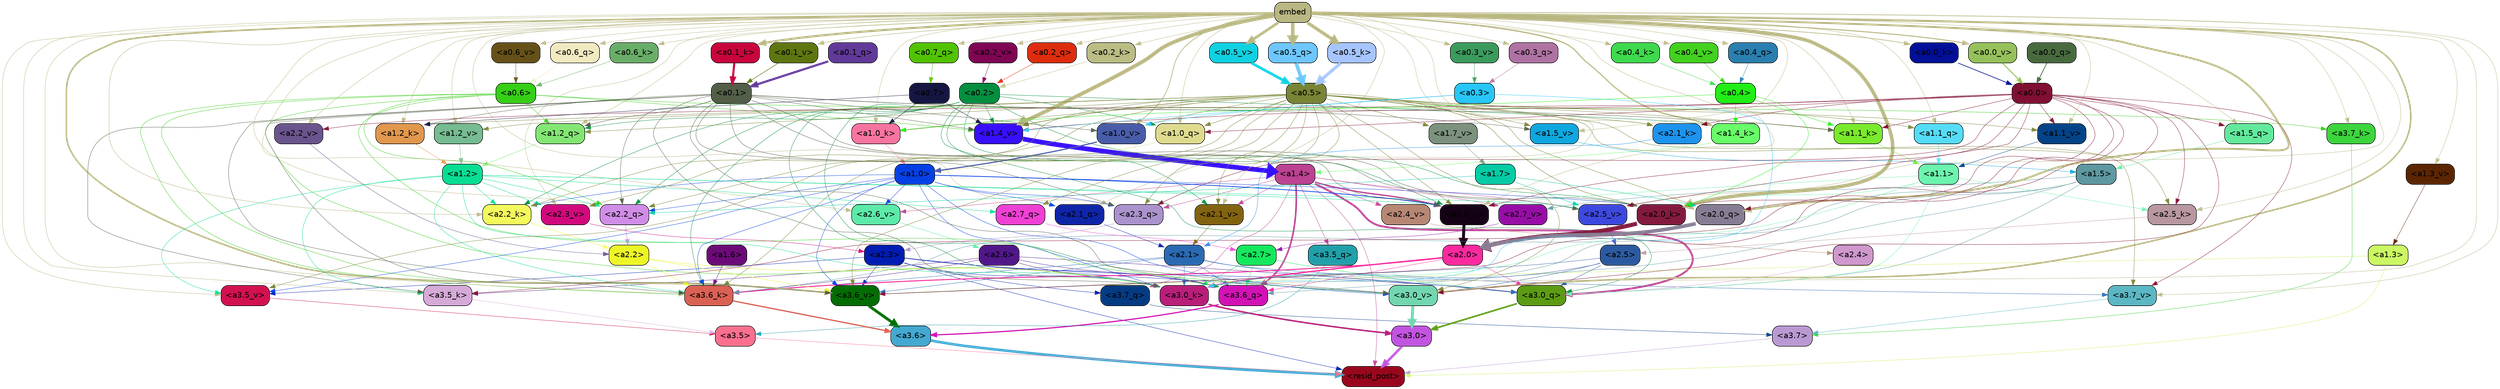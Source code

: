 strict digraph "" {
	graph [bgcolor=transparent,
		layout=dot,
		overlap=false,
		splines=true
	];
	"<a3.7>"	[color=black,
		fillcolor="#ba99d3",
		fontname=Helvetica,
		shape=box,
		style="filled, rounded"];
	"<resid_post>"	[color=black,
		fillcolor="#99071d",
		fontname=Helvetica,
		shape=box,
		style="filled, rounded"];
	"<a3.7>" -> "<resid_post>"	[color="#ba99d3",
		penwidth=0.6239100098609924];
	"<a3.6>"	[color=black,
		fillcolor="#43a9d1",
		fontname=Helvetica,
		shape=box,
		style="filled, rounded"];
	"<a3.6>" -> "<resid_post>"	[color="#43a9d1",
		penwidth=4.569062113761902];
	"<a3.5>"	[color=black,
		fillcolor="#fb6f8f",
		fontname=Helvetica,
		shape=box,
		style="filled, rounded"];
	"<a3.5>" -> "<resid_post>"	[color="#fb6f8f",
		penwidth=0.6];
	"<a3.0>"	[color=black,
		fillcolor="#c154e0",
		fontname=Helvetica,
		shape=box,
		style="filled, rounded"];
	"<a3.0>" -> "<resid_post>"	[color="#c154e0",
		penwidth=4.283544182777405];
	"<a2.3>"	[color=black,
		fillcolor="#011cb2",
		fontname=Helvetica,
		shape=box,
		style="filled, rounded"];
	"<a2.3>" -> "<resid_post>"	[color="#011cb2",
		penwidth=0.6];
	"<a3.7_q>"	[color=black,
		fillcolor="#053b83",
		fontname=Helvetica,
		shape=box,
		style="filled, rounded"];
	"<a2.3>" -> "<a3.7_q>"	[color="#011cb2",
		penwidth=0.6];
	"<a3.6_q>"	[color=black,
		fillcolor="#d312b5",
		fontname=Helvetica,
		shape=box,
		style="filled, rounded"];
	"<a2.3>" -> "<a3.6_q>"	[color="#011cb2",
		penwidth=0.6];
	"<a3.0_q>"	[color=black,
		fillcolor="#5c9b14",
		fontname=Helvetica,
		shape=box,
		style="filled, rounded"];
	"<a2.3>" -> "<a3.0_q>"	[color="#011cb2",
		penwidth=0.6];
	"<a3.0_k>"	[color=black,
		fillcolor="#b91e7a",
		fontname=Helvetica,
		shape=box,
		style="filled, rounded"];
	"<a2.3>" -> "<a3.0_k>"	[color="#011cb2",
		penwidth=0.6];
	"<a3.6_v>"	[color=black,
		fillcolor="#036d03",
		fontname=Helvetica,
		shape=box,
		style="filled, rounded"];
	"<a2.3>" -> "<a3.6_v>"	[color="#011cb2",
		penwidth=0.6];
	"<a3.5_v>"	[color=black,
		fillcolor="#d2114e",
		fontname=Helvetica,
		shape=box,
		style="filled, rounded"];
	"<a2.3>" -> "<a3.5_v>"	[color="#011cb2",
		penwidth=0.6];
	"<a3.0_v>"	[color=black,
		fillcolor="#72d7b0",
		fontname=Helvetica,
		shape=box,
		style="filled, rounded"];
	"<a2.3>" -> "<a3.0_v>"	[color="#011cb2",
		penwidth=0.6];
	"<a1.4>"	[color=black,
		fillcolor="#bc4292",
		fontname=Helvetica,
		shape=box,
		style="filled, rounded"];
	"<a1.4>" -> "<resid_post>"	[color="#bc4292",
		penwidth=0.6];
	"<a1.4>" -> "<a3.7_q>"	[color="#bc4292",
		penwidth=0.6];
	"<a1.4>" -> "<a3.6_q>"	[color="#bc4292",
		penwidth=2.7934007048606873];
	"<a3.5_q>"	[color=black,
		fillcolor="#22a0aa",
		fontname=Helvetica,
		shape=box,
		style="filled, rounded"];
	"<a1.4>" -> "<a3.5_q>"	[color="#bc4292",
		penwidth=0.6];
	"<a1.4>" -> "<a3.0_q>"	[color="#bc4292",
		penwidth=3.340754985809326];
	"<a2.3_q>"	[color=black,
		fillcolor="#aa92cc",
		fontname=Helvetica,
		shape=box,
		style="filled, rounded"];
	"<a1.4>" -> "<a2.3_q>"	[color="#bc4292",
		penwidth=0.6];
	"<a2.7_v>"	[color=black,
		fillcolor="#970ea6",
		fontname=Helvetica,
		shape=box,
		style="filled, rounded"];
	"<a1.4>" -> "<a2.7_v>"	[color="#bc4292",
		penwidth=0.6];
	"<a2.6_v>"	[color=black,
		fillcolor="#5ceaa9",
		fontname=Helvetica,
		shape=box,
		style="filled, rounded"];
	"<a1.4>" -> "<a2.6_v>"	[color="#bc4292",
		penwidth=0.6];
	"<a2.5_v>"	[color=black,
		fillcolor="#3d48df",
		fontname=Helvetica,
		shape=box,
		style="filled, rounded"];
	"<a1.4>" -> "<a2.5_v>"	[color="#bc4292",
		penwidth=0.6];
	"<a2.4_v>"	[color=black,
		fillcolor="#b78774",
		fontname=Helvetica,
		shape=box,
		style="filled, rounded"];
	"<a1.4>" -> "<a2.4_v>"	[color="#bc4292",
		penwidth=0.6];
	"<a2.1_v>"	[color=black,
		fillcolor="#82630f",
		fontname=Helvetica,
		shape=box,
		style="filled, rounded"];
	"<a1.4>" -> "<a2.1_v>"	[color="#bc4292",
		penwidth=0.6];
	"<a2.0_v>"	[color=black,
		fillcolor="#160216",
		fontname=Helvetica,
		shape=box,
		style="filled, rounded"];
	"<a1.4>" -> "<a2.0_v>"	[color="#bc4292",
		penwidth=2.268759250640869];
	"<a1.3>"	[color=black,
		fillcolor="#caf762",
		fontname=Helvetica,
		shape=box,
		style="filled, rounded"];
	"<a1.3>" -> "<resid_post>"	[color="#caf762",
		penwidth=0.6];
	"<a1.3>" -> "<a3.6_v>"	[color="#caf762",
		penwidth=0.6];
	"<a3.7_q>" -> "<a3.7>"	[color="#053b83",
		penwidth=0.6];
	"<a3.6_q>" -> "<a3.6>"	[color="#d312b5",
		penwidth=2.0347584784030914];
	"<a3.5_q>" -> "<a3.5>"	[color="#22a0aa",
		penwidth=0.6];
	"<a3.0_q>" -> "<a3.0>"	[color="#5c9b14",
		penwidth=2.8635367155075073];
	"<a3.7_k>"	[color=black,
		fillcolor="#3cd53c",
		fontname=Helvetica,
		shape=box,
		style="filled, rounded"];
	"<a3.7_k>" -> "<a3.7>"	[color="#3cd53c",
		penwidth=0.6];
	"<a3.6_k>"	[color=black,
		fillcolor="#da6154",
		fontname=Helvetica,
		shape=box,
		style="filled, rounded"];
	"<a3.6_k>" -> "<a3.6>"	[color="#da6154",
		penwidth=2.1760786175727844];
	"<a3.5_k>"	[color=black,
		fillcolor="#d5aad7",
		fontname=Helvetica,
		shape=box,
		style="filled, rounded"];
	"<a3.5_k>" -> "<a3.5>"	[color="#d5aad7",
		penwidth=0.6];
	"<a3.0_k>" -> "<a3.0>"	[color="#b91e7a",
		penwidth=2.632905662059784];
	"<a3.7_v>"	[color=black,
		fillcolor="#5bb7c3",
		fontname=Helvetica,
		shape=box,
		style="filled, rounded"];
	"<a3.7_v>" -> "<a3.7>"	[color="#5bb7c3",
		penwidth=0.6];
	"<a3.6_v>" -> "<a3.6>"	[color="#036d03",
		penwidth=4.981305837631226];
	"<a3.5_v>" -> "<a3.5>"	[color="#d2114e",
		penwidth=0.6];
	"<a3.0_v>" -> "<a3.0>"	[color="#72d7b0",
		penwidth=5.168330669403076];
	"<a2.7>"	[color=black,
		fillcolor="#15e85d",
		fontname=Helvetica,
		shape=box,
		style="filled, rounded"];
	"<a2.7>" -> "<a3.6_q>"	[color="#15e85d",
		penwidth=0.6];
	"<a2.7>" -> "<a3.0_q>"	[color="#15e85d",
		penwidth=0.6];
	"<a2.7>" -> "<a3.0_k>"	[color="#15e85d",
		penwidth=0.6];
	"<a2.6>"	[color=black,
		fillcolor="#501789",
		fontname=Helvetica,
		shape=box,
		style="filled, rounded"];
	"<a2.6>" -> "<a3.6_q>"	[color="#501789",
		penwidth=0.6];
	"<a2.6>" -> "<a3.0_q>"	[color="#501789",
		penwidth=0.6];
	"<a2.6>" -> "<a3.6_k>"	[color="#501789",
		penwidth=0.6];
	"<a2.6>" -> "<a3.5_k>"	[color="#501789",
		penwidth=0.6];
	"<a2.6>" -> "<a3.0_k>"	[color="#501789",
		penwidth=0.6];
	"<a2.1>"	[color=black,
		fillcolor="#296ab2",
		fontname=Helvetica,
		shape=box,
		style="filled, rounded"];
	"<a2.1>" -> "<a3.6_q>"	[color="#296ab2",
		penwidth=0.6];
	"<a2.1>" -> "<a3.0_q>"	[color="#296ab2",
		penwidth=0.6];
	"<a2.1>" -> "<a3.6_k>"	[color="#296ab2",
		penwidth=0.6];
	"<a2.1>" -> "<a3.0_k>"	[color="#296ab2",
		penwidth=0.6];
	"<a2.1>" -> "<a3.7_v>"	[color="#296ab2",
		penwidth=0.6];
	"<a2.1>" -> "<a3.6_v>"	[color="#296ab2",
		penwidth=0.6];
	"<a2.0>"	[color=black,
		fillcolor="#fa299e",
		fontname=Helvetica,
		shape=box,
		style="filled, rounded"];
	"<a2.0>" -> "<a3.6_q>"	[color="#fa299e",
		penwidth=0.6];
	"<a2.0>" -> "<a3.0_q>"	[color="#fa299e",
		penwidth=0.6];
	"<a2.0>" -> "<a3.6_k>"	[color="#fa299e",
		penwidth=1.6382827460765839];
	"<a2.0>" -> "<a3.0_k>"	[color="#fa299e",
		penwidth=2.161143198609352];
	"<a1.5>"	[color=black,
		fillcolor="#5e98a1",
		fontname=Helvetica,
		shape=box,
		style="filled, rounded"];
	"<a1.5>" -> "<a3.6_q>"	[color="#5e98a1",
		penwidth=0.6];
	"<a1.5>" -> "<a3.0_q>"	[color="#5e98a1",
		penwidth=0.6];
	"<a1.5>" -> "<a3.6_k>"	[color="#5e98a1",
		penwidth=0.6];
	"<a1.5>" -> "<a3.0_k>"	[color="#5e98a1",
		penwidth=0.6];
	"<a1.5>" -> "<a2.7_v>"	[color="#5e98a1",
		penwidth=0.6];
	"<a0.2>"	[color=black,
		fillcolor="#058e40",
		fontname=Helvetica,
		shape=box,
		style="filled, rounded"];
	"<a0.2>" -> "<a3.6_q>"	[color="#058e40",
		penwidth=0.6];
	"<a0.2>" -> "<a3.0_q>"	[color="#058e40",
		penwidth=0.6];
	"<a0.2>" -> "<a3.6_k>"	[color="#058e40",
		penwidth=0.6];
	"<a0.2>" -> "<a3.0_k>"	[color="#058e40",
		penwidth=0.6];
	"<a2.2_q>"	[color=black,
		fillcolor="#d08de7",
		fontname=Helvetica,
		shape=box,
		style="filled, rounded"];
	"<a0.2>" -> "<a2.2_q>"	[color="#058e40",
		penwidth=0.6];
	"<a2.2_k>"	[color=black,
		fillcolor="#f3f85c",
		fontname=Helvetica,
		shape=box,
		style="filled, rounded"];
	"<a0.2>" -> "<a2.2_k>"	[color="#058e40",
		penwidth=0.6];
	"<a2.0_k>"	[color=black,
		fillcolor="#841a3f",
		fontname=Helvetica,
		shape=box,
		style="filled, rounded"];
	"<a0.2>" -> "<a2.0_k>"	[color="#058e40",
		penwidth=0.6];
	"<a0.2>" -> "<a2.1_v>"	[color="#058e40",
		penwidth=0.6];
	"<a0.2>" -> "<a2.0_v>"	[color="#058e40",
		penwidth=0.6];
	"<a1.2_q>"	[color=black,
		fillcolor="#83e673",
		fontname=Helvetica,
		shape=box,
		style="filled, rounded"];
	"<a0.2>" -> "<a1.2_q>"	[color="#058e40",
		penwidth=0.6];
	"<a1.0_q>"	[color=black,
		fillcolor="#dedb8f",
		fontname=Helvetica,
		shape=box,
		style="filled, rounded"];
	"<a0.2>" -> "<a1.0_q>"	[color="#058e40",
		penwidth=0.6];
	"<a1.4_k>"	[color=black,
		fillcolor="#68fd69",
		fontname=Helvetica,
		shape=box,
		style="filled, rounded"];
	"<a0.2>" -> "<a1.4_k>"	[color="#058e40",
		penwidth=0.6];
	"<a1.4_v>"	[color=black,
		fillcolor="#380ffd",
		fontname=Helvetica,
		shape=box,
		style="filled, rounded"];
	"<a0.2>" -> "<a1.4_v>"	[color="#058e40",
		penwidth=0.6];
	"<a2.5>"	[color=black,
		fillcolor="#2c5aa0",
		fontname=Helvetica,
		shape=box,
		style="filled, rounded"];
	"<a2.5>" -> "<a3.0_q>"	[color="#2c5aa0",
		penwidth=0.6];
	"<a2.5>" -> "<a3.0_k>"	[color="#2c5aa0",
		penwidth=0.6];
	"<a2.5>" -> "<a3.6_v>"	[color="#2c5aa0",
		penwidth=0.6];
	"<a2.5>" -> "<a3.0_v>"	[color="#2c5aa0",
		penwidth=0.6];
	"<a2.4>"	[color=black,
		fillcolor="#cf98cc",
		fontname=Helvetica,
		shape=box,
		style="filled, rounded"];
	"<a2.4>" -> "<a3.0_q>"	[color="#cf98cc",
		penwidth=0.6];
	"<a1.1>"	[color=black,
		fillcolor="#6cf4ae",
		fontname=Helvetica,
		shape=box,
		style="filled, rounded"];
	"<a1.1>" -> "<a3.0_q>"	[color="#6cf4ae",
		penwidth=0.6];
	"<a1.1>" -> "<a3.0_k>"	[color="#6cf4ae",
		penwidth=0.6];
	"<a2.5_k>"	[color=black,
		fillcolor="#b897a0",
		fontname=Helvetica,
		shape=box,
		style="filled, rounded"];
	"<a1.1>" -> "<a2.5_k>"	[color="#6cf4ae",
		penwidth=0.6];
	"<a1.1>" -> "<a2.0_k>"	[color="#6cf4ae",
		penwidth=0.6];
	"<a1.1>" -> "<a2.0_v>"	[color="#6cf4ae",
		penwidth=0.6];
	"<a0.6>"	[color=black,
		fillcolor="#35cf16",
		fontname=Helvetica,
		shape=box,
		style="filled, rounded"];
	"<a0.6>" -> "<a3.7_k>"	[color="#35cf16",
		penwidth=0.6];
	"<a0.6>" -> "<a3.6_k>"	[color="#35cf16",
		penwidth=0.6];
	"<a0.6>" -> "<a3.0_k>"	[color="#35cf16",
		penwidth=0.6];
	"<a0.6>" -> "<a3.6_v>"	[color="#35cf16",
		penwidth=0.6];
	"<a0.6>" -> "<a3.0_v>"	[color="#35cf16",
		penwidth=0.6];
	"<a0.6>" -> "<a2.2_q>"	[color="#35cf16",
		penwidth=0.6];
	"<a0.6>" -> "<a1.2_q>"	[color="#35cf16",
		penwidth=0.6];
	"<a0.6>" -> "<a1.4_v>"	[color="#35cf16",
		penwidth=0.6];
	embed	[color=black,
		fillcolor="#b9b782",
		fontname=Helvetica,
		shape=box,
		style="filled, rounded"];
	embed -> "<a3.7_k>"	[color="#b9b782",
		penwidth=0.6];
	embed -> "<a3.6_k>"	[color="#b9b782",
		penwidth=0.6];
	embed -> "<a3.5_k>"	[color="#b9b782",
		penwidth=0.6];
	embed -> "<a3.0_k>"	[color="#b9b782",
		penwidth=0.6];
	embed -> "<a3.7_v>"	[color="#b9b782",
		penwidth=0.6];
	embed -> "<a3.6_v>"	[color="#b9b782",
		penwidth=2.7825746536254883];
	embed -> "<a3.5_v>"	[color="#b9b782",
		penwidth=0.6];
	embed -> "<a3.0_v>"	[color="#b9b782",
		penwidth=2.6950180530548096];
	embed -> "<a2.3_q>"	[color="#b9b782",
		penwidth=0.6];
	embed -> "<a2.2_q>"	[color="#b9b782",
		penwidth=0.6];
	"<a2.1_q>"	[color=black,
		fillcolor="#0f25a8",
		fontname=Helvetica,
		shape=box,
		style="filled, rounded"];
	embed -> "<a2.1_q>"	[color="#b9b782",
		penwidth=0.6];
	"<a2.0_q>"	[color=black,
		fillcolor="#867d94",
		fontname=Helvetica,
		shape=box,
		style="filled, rounded"];
	embed -> "<a2.0_q>"	[color="#b9b782",
		penwidth=3.305941343307495];
	embed -> "<a2.5_k>"	[color="#b9b782",
		penwidth=0.6];
	embed -> "<a2.2_k>"	[color="#b9b782",
		penwidth=0.6698317527770996];
	"<a2.1_k>"	[color=black,
		fillcolor="#1c93ed",
		fontname=Helvetica,
		shape=box,
		style="filled, rounded"];
	embed -> "<a2.1_k>"	[color="#b9b782",
		penwidth=0.6];
	embed -> "<a2.0_k>"	[color="#b9b782",
		penwidth=6.12570995092392];
	embed -> "<a2.6_v>"	[color="#b9b782",
		penwidth=0.6];
	embed -> "<a2.5_v>"	[color="#b9b782",
		penwidth=0.6];
	"<a2.3_v>"	[color=black,
		fillcolor="#d1097d",
		fontname=Helvetica,
		shape=box,
		style="filled, rounded"];
	embed -> "<a2.3_v>"	[color="#b9b782",
		penwidth=0.6];
	"<a2.2_v>"	[color=black,
		fillcolor="#69548d",
		fontname=Helvetica,
		shape=box,
		style="filled, rounded"];
	embed -> "<a2.2_v>"	[color="#b9b782",
		penwidth=0.6];
	embed -> "<a2.1_v>"	[color="#b9b782",
		penwidth=0.6];
	embed -> "<a2.0_v>"	[color="#b9b782",
		penwidth=0.6];
	"<a1.5_q>"	[color=black,
		fillcolor="#62e99c",
		fontname=Helvetica,
		shape=box,
		style="filled, rounded"];
	embed -> "<a1.5_q>"	[color="#b9b782",
		penwidth=0.6];
	embed -> "<a1.2_q>"	[color="#b9b782",
		penwidth=0.6087074279785156];
	"<a1.1_q>"	[color=black,
		fillcolor="#55dcf6",
		fontname=Helvetica,
		shape=box,
		style="filled, rounded"];
	embed -> "<a1.1_q>"	[color="#b9b782",
		penwidth=0.6];
	embed -> "<a1.0_q>"	[color="#b9b782",
		penwidth=0.6];
	embed -> "<a1.4_k>"	[color="#b9b782",
		penwidth=2.1858973503112793];
	"<a1.2_k>"	[color=black,
		fillcolor="#e1974d",
		fontname=Helvetica,
		shape=box,
		style="filled, rounded"];
	embed -> "<a1.2_k>"	[color="#b9b782",
		penwidth=0.6];
	"<a1.1_k>"	[color=black,
		fillcolor="#79ea2c",
		fontname=Helvetica,
		shape=box,
		style="filled, rounded"];
	embed -> "<a1.1_k>"	[color="#b9b782",
		penwidth=0.6];
	"<a1.0_k>"	[color=black,
		fillcolor="#f774a1",
		fontname=Helvetica,
		shape=box,
		style="filled, rounded"];
	embed -> "<a1.0_k>"	[color="#b9b782",
		penwidth=0.6];
	"<a1.5_v>"	[color=black,
		fillcolor="#0ea7df",
		fontname=Helvetica,
		shape=box,
		style="filled, rounded"];
	embed -> "<a1.5_v>"	[color="#b9b782",
		penwidth=0.6];
	embed -> "<a1.4_v>"	[color="#b9b782",
		penwidth=6.590077131986618];
	"<a1.3_v>"	[color=black,
		fillcolor="#5c2502",
		fontname=Helvetica,
		shape=box,
		style="filled, rounded"];
	embed -> "<a1.3_v>"	[color="#b9b782",
		penwidth=0.6];
	"<a1.2_v>"	[color=black,
		fillcolor="#76bb91",
		fontname=Helvetica,
		shape=box,
		style="filled, rounded"];
	embed -> "<a1.2_v>"	[color="#b9b782",
		penwidth=0.6];
	"<a1.1_v>"	[color=black,
		fillcolor="#044387",
		fontname=Helvetica,
		shape=box,
		style="filled, rounded"];
	embed -> "<a1.1_v>"	[color="#b9b782",
		penwidth=0.6];
	"<a1.0_v>"	[color=black,
		fillcolor="#495caa",
		fontname=Helvetica,
		shape=box,
		style="filled, rounded"];
	embed -> "<a1.0_v>"	[color="#b9b782",
		penwidth=1.2076449394226074];
	"<a0.7_q>"	[color=black,
		fillcolor="#52c303",
		fontname=Helvetica,
		shape=box,
		style="filled, rounded"];
	embed -> "<a0.7_q>"	[color="#b9b782",
		penwidth=0.6];
	"<a0.6_q>"	[color=black,
		fillcolor="#f1e9c0",
		fontname=Helvetica,
		shape=box,
		style="filled, rounded"];
	embed -> "<a0.6_q>"	[color="#b9b782",
		penwidth=0.6];
	"<a0.5_q>"	[color=black,
		fillcolor="#6dc7fd",
		fontname=Helvetica,
		shape=box,
		style="filled, rounded"];
	embed -> "<a0.5_q>"	[color="#b9b782",
		penwidth=6.156635761260986];
	"<a0.4_q>"	[color=black,
		fillcolor="#297fb0",
		fontname=Helvetica,
		shape=box,
		style="filled, rounded"];
	embed -> "<a0.4_q>"	[color="#b9b782",
		penwidth=0.6];
	"<a0.3_q>"	[color=black,
		fillcolor="#af73a3",
		fontname=Helvetica,
		shape=box,
		style="filled, rounded"];
	embed -> "<a0.3_q>"	[color="#b9b782",
		penwidth=0.6];
	"<a0.2_q>"	[color=black,
		fillcolor="#de2d0e",
		fontname=Helvetica,
		shape=box,
		style="filled, rounded"];
	embed -> "<a0.2_q>"	[color="#b9b782",
		penwidth=0.6];
	"<a0.6_k>"	[color=black,
		fillcolor="#69ae68",
		fontname=Helvetica,
		shape=box,
		style="filled, rounded"];
	embed -> "<a0.6_k>"	[color="#b9b782",
		penwidth=0.6];
	"<a0.5_k>"	[color=black,
		fillcolor="#a6c5ff",
		fontname=Helvetica,
		shape=box,
		style="filled, rounded"];
	embed -> "<a0.5_k>"	[color="#b9b782",
		penwidth=5.610821008682251];
	"<a0.4_k>"	[color=black,
		fillcolor="#3ed94d",
		fontname=Helvetica,
		shape=box,
		style="filled, rounded"];
	embed -> "<a0.4_k>"	[color="#b9b782",
		penwidth=0.6];
	"<a0.2_k>"	[color=black,
		fillcolor="#bbbd85",
		fontname=Helvetica,
		shape=box,
		style="filled, rounded"];
	embed -> "<a0.2_k>"	[color="#b9b782",
		penwidth=0.6];
	"<a0.1_k>"	[color=black,
		fillcolor="#c8053d",
		fontname=Helvetica,
		shape=box,
		style="filled, rounded"];
	embed -> "<a0.1_k>"	[color="#b9b782",
		penwidth=3.7429871559143066];
	"<a0.0_k>"	[color=black,
		fillcolor="#010f99",
		fontname=Helvetica,
		shape=box,
		style="filled, rounded"];
	embed -> "<a0.0_k>"	[color="#b9b782",
		penwidth=1.106738567352295];
	"<a0.6_v>"	[color=black,
		fillcolor="#655118",
		fontname=Helvetica,
		shape=box,
		style="filled, rounded"];
	embed -> "<a0.6_v>"	[color="#b9b782",
		penwidth=0.6];
	"<a0.5_v>"	[color=black,
		fillcolor="#10d1e1",
		fontname=Helvetica,
		shape=box,
		style="filled, rounded"];
	embed -> "<a0.5_v>"	[color="#b9b782",
		penwidth=4.663905620574951];
	"<a0.4_v>"	[color=black,
		fillcolor="#42d11f",
		fontname=Helvetica,
		shape=box,
		style="filled, rounded"];
	embed -> "<a0.4_v>"	[color="#b9b782",
		penwidth=0.6];
	"<a0.3_v>"	[color=black,
		fillcolor="#3b9b5d",
		fontname=Helvetica,
		shape=box,
		style="filled, rounded"];
	embed -> "<a0.3_v>"	[color="#b9b782",
		penwidth=0.6];
	"<a0.2_v>"	[color=black,
		fillcolor="#800654",
		fontname=Helvetica,
		shape=box,
		style="filled, rounded"];
	embed -> "<a0.2_v>"	[color="#b9b782",
		penwidth=0.6];
	"<a0.1_v>"	[color=black,
		fillcolor="#5e760f",
		fontname=Helvetica,
		shape=box,
		style="filled, rounded"];
	embed -> "<a0.1_v>"	[color="#b9b782",
		penwidth=0.8192043304443359];
	"<a0.0_v>"	[color=black,
		fillcolor="#96c15a",
		fontname=Helvetica,
		shape=box,
		style="filled, rounded"];
	embed -> "<a0.0_v>"	[color="#b9b782",
		penwidth=1.706191062927246];
	"<a2.2>"	[color=black,
		fillcolor="#edf625",
		fontname=Helvetica,
		shape=box,
		style="filled, rounded"];
	"<a2.2>" -> "<a3.6_k>"	[color="#edf625",
		penwidth=0.6];
	"<a2.2>" -> "<a3.0_k>"	[color="#edf625",
		penwidth=0.6];
	"<a2.2>" -> "<a3.6_v>"	[color="#edf625",
		penwidth=0.6];
	"<a1.6>"	[color=black,
		fillcolor="#6c0b78",
		fontname=Helvetica,
		shape=box,
		style="filled, rounded"];
	"<a1.6>" -> "<a3.6_k>"	[color="#6c0b78",
		penwidth=0.6];
	"<a1.2>"	[color=black,
		fillcolor="#07de91",
		fontname=Helvetica,
		shape=box,
		style="filled, rounded"];
	"<a1.2>" -> "<a3.6_k>"	[color="#07de91",
		penwidth=0.6];
	"<a1.2>" -> "<a3.5_k>"	[color="#07de91",
		penwidth=0.6];
	"<a1.2>" -> "<a3.0_k>"	[color="#07de91",
		penwidth=0.6];
	"<a1.2>" -> "<a3.5_v>"	[color="#07de91",
		penwidth=0.6];
	"<a2.7_q>"	[color=black,
		fillcolor="#ef40d4",
		fontname=Helvetica,
		shape=box,
		style="filled, rounded"];
	"<a1.2>" -> "<a2.7_q>"	[color="#07de91",
		penwidth=0.6];
	"<a1.2>" -> "<a2.2_q>"	[color="#07de91",
		penwidth=0.6];
	"<a1.2>" -> "<a2.2_k>"	[color="#07de91",
		penwidth=0.6];
	"<a1.2>" -> "<a2.5_v>"	[color="#07de91",
		penwidth=0.6];
	"<a1.2>" -> "<a2.3_v>"	[color="#07de91",
		penwidth=0.6];
	"<a1.2>" -> "<a2.0_v>"	[color="#07de91",
		penwidth=0.6];
	"<a1.0>"	[color=black,
		fillcolor="#0540e4",
		fontname=Helvetica,
		shape=box,
		style="filled, rounded"];
	"<a1.0>" -> "<a3.6_k>"	[color="#0540e4",
		penwidth=0.6];
	"<a1.0>" -> "<a3.0_k>"	[color="#0540e4",
		penwidth=0.6];
	"<a1.0>" -> "<a3.6_v>"	[color="#0540e4",
		penwidth=0.6];
	"<a1.0>" -> "<a3.5_v>"	[color="#0540e4",
		penwidth=0.6];
	"<a1.0>" -> "<a3.0_v>"	[color="#0540e4",
		penwidth=0.6];
	"<a1.0>" -> "<a2.3_q>"	[color="#0540e4",
		penwidth=0.6];
	"<a1.0>" -> "<a2.2_q>"	[color="#0540e4",
		penwidth=0.6];
	"<a1.0>" -> "<a2.1_q>"	[color="#0540e4",
		penwidth=0.6];
	"<a1.0>" -> "<a2.2_k>"	[color="#0540e4",
		penwidth=0.6];
	"<a1.0>" -> "<a2.0_k>"	[color="#0540e4",
		penwidth=0.6];
	"<a1.0>" -> "<a2.6_v>"	[color="#0540e4",
		penwidth=0.6];
	"<a1.0>" -> "<a2.0_v>"	[color="#0540e4",
		penwidth=1.2213096618652344];
	"<a0.5>"	[color=black,
		fillcolor="#798435",
		fontname=Helvetica,
		shape=box,
		style="filled, rounded"];
	"<a0.5>" -> "<a3.6_k>"	[color="#798435",
		penwidth=0.6];
	"<a0.5>" -> "<a3.7_v>"	[color="#798435",
		penwidth=0.6];
	"<a0.5>" -> "<a3.6_v>"	[color="#798435",
		penwidth=0.6];
	"<a0.5>" -> "<a3.5_v>"	[color="#798435",
		penwidth=0.6];
	"<a0.5>" -> "<a3.0_v>"	[color="#798435",
		penwidth=0.6];
	"<a0.5>" -> "<a2.7_q>"	[color="#798435",
		penwidth=0.6];
	"<a0.5>" -> "<a2.3_q>"	[color="#798435",
		penwidth=0.6];
	"<a0.5>" -> "<a2.2_q>"	[color="#798435",
		penwidth=0.6];
	"<a0.5>" -> "<a2.0_q>"	[color="#798435",
		penwidth=0.6];
	"<a0.5>" -> "<a2.5_k>"	[color="#798435",
		penwidth=0.6];
	"<a0.5>" -> "<a2.2_k>"	[color="#798435",
		penwidth=0.6];
	"<a0.5>" -> "<a2.1_k>"	[color="#798435",
		penwidth=0.6];
	"<a0.5>" -> "<a2.0_k>"	[color="#798435",
		penwidth=0.6900839805603027];
	"<a0.5>" -> "<a2.3_v>"	[color="#798435",
		penwidth=0.6];
	"<a0.5>" -> "<a2.1_v>"	[color="#798435",
		penwidth=0.6];
	"<a0.5>" -> "<a2.0_v>"	[color="#798435",
		penwidth=0.6];
	"<a0.5>" -> "<a1.2_q>"	[color="#798435",
		penwidth=0.6];
	"<a0.5>" -> "<a1.1_q>"	[color="#798435",
		penwidth=0.6];
	"<a0.5>" -> "<a1.0_q>"	[color="#798435",
		penwidth=0.6];
	"<a0.5>" -> "<a1.2_k>"	[color="#798435",
		penwidth=0.6];
	"<a0.5>" -> "<a1.1_k>"	[color="#798435",
		penwidth=0.6];
	"<a0.5>" -> "<a1.0_k>"	[color="#798435",
		penwidth=0.6];
	"<a1.7_v>"	[color=black,
		fillcolor="#7c917e",
		fontname=Helvetica,
		shape=box,
		style="filled, rounded"];
	"<a0.5>" -> "<a1.7_v>"	[color="#798435",
		penwidth=0.6];
	"<a0.5>" -> "<a1.5_v>"	[color="#798435",
		penwidth=0.6];
	"<a0.5>" -> "<a1.4_v>"	[color="#798435",
		penwidth=0.9985027313232422];
	"<a0.5>" -> "<a1.2_v>"	[color="#798435",
		penwidth=0.6];
	"<a0.5>" -> "<a1.1_v>"	[color="#798435",
		penwidth=0.6];
	"<a0.5>" -> "<a1.0_v>"	[color="#798435",
		penwidth=0.6];
	"<a0.1>"	[color=black,
		fillcolor="#525e47",
		fontname=Helvetica,
		shape=box,
		style="filled, rounded"];
	"<a0.1>" -> "<a3.6_k>"	[color="#525e47",
		penwidth=0.6];
	"<a0.1>" -> "<a3.5_k>"	[color="#525e47",
		penwidth=0.6];
	"<a0.1>" -> "<a3.0_k>"	[color="#525e47",
		penwidth=0.6];
	"<a0.1>" -> "<a3.6_v>"	[color="#525e47",
		penwidth=0.6];
	"<a0.1>" -> "<a3.0_v>"	[color="#525e47",
		penwidth=0.6];
	"<a0.1>" -> "<a2.3_q>"	[color="#525e47",
		penwidth=0.6];
	"<a0.1>" -> "<a2.2_q>"	[color="#525e47",
		penwidth=0.6];
	"<a0.1>" -> "<a2.0_k>"	[color="#525e47",
		penwidth=0.6];
	"<a0.1>" -> "<a2.5_v>"	[color="#525e47",
		penwidth=0.6];
	"<a0.1>" -> "<a2.0_v>"	[color="#525e47",
		penwidth=0.6];
	"<a0.1>" -> "<a1.2_q>"	[color="#525e47",
		penwidth=0.6218185424804688];
	"<a0.1>" -> "<a1.2_k>"	[color="#525e47",
		penwidth=0.6];
	"<a0.1>" -> "<a1.1_k>"	[color="#525e47",
		penwidth=0.6];
	"<a0.1>" -> "<a1.5_v>"	[color="#525e47",
		penwidth=0.6];
	"<a0.1>" -> "<a1.4_v>"	[color="#525e47",
		penwidth=0.6];
	"<a0.1>" -> "<a1.0_v>"	[color="#525e47",
		penwidth=0.6];
	"<a0.0>"	[color=black,
		fillcolor="#800f31",
		fontname=Helvetica,
		shape=box,
		style="filled, rounded"];
	"<a0.0>" -> "<a3.5_k>"	[color="#800f31",
		penwidth=0.6];
	"<a0.0>" -> "<a3.7_v>"	[color="#800f31",
		penwidth=0.6];
	"<a0.0>" -> "<a3.6_v>"	[color="#800f31",
		penwidth=0.6];
	"<a0.0>" -> "<a3.0_v>"	[color="#800f31",
		penwidth=0.6];
	"<a0.0>" -> "<a2.3_q>"	[color="#800f31",
		penwidth=0.6];
	"<a0.0>" -> "<a2.0_q>"	[color="#800f31",
		penwidth=0.6];
	"<a0.0>" -> "<a2.5_k>"	[color="#800f31",
		penwidth=0.6];
	"<a0.0>" -> "<a2.1_k>"	[color="#800f31",
		penwidth=0.6];
	"<a0.0>" -> "<a2.0_k>"	[color="#800f31",
		penwidth=0.6];
	"<a0.0>" -> "<a2.5_v>"	[color="#800f31",
		penwidth=0.6];
	"<a0.0>" -> "<a2.2_v>"	[color="#800f31",
		penwidth=0.6];
	"<a0.0>" -> "<a2.0_v>"	[color="#800f31",
		penwidth=0.6];
	"<a0.0>" -> "<a1.5_q>"	[color="#800f31",
		penwidth=0.6];
	"<a0.0>" -> "<a1.0_q>"	[color="#800f31",
		penwidth=0.6];
	"<a0.0>" -> "<a1.1_k>"	[color="#800f31",
		penwidth=0.6];
	"<a0.0>" -> "<a1.4_v>"	[color="#800f31",
		penwidth=0.6];
	"<a0.0>" -> "<a1.1_v>"	[color="#800f31",
		penwidth=0.6];
	"<a0.3>"	[color=black,
		fillcolor="#27c6f7",
		fontname=Helvetica,
		shape=box,
		style="filled, rounded"];
	"<a0.3>" -> "<a3.0_k>"	[color="#27c6f7",
		penwidth=0.6];
	"<a0.3>" -> "<a1.4_v>"	[color="#27c6f7",
		penwidth=0.6];
	"<a0.3>" -> "<a1.0_v>"	[color="#27c6f7",
		penwidth=0.6];
	"<a2.7_q>" -> "<a2.7>"	[color="#ef40d4",
		penwidth=0.6];
	"<a2.3_q>" -> "<a2.3>"	[color="#aa92cc",
		penwidth=0.6];
	"<a2.2_q>" -> "<a2.2>"	[color="#d08de7",
		penwidth=0.7553567886352539];
	"<a2.1_q>" -> "<a2.1>"	[color="#0f25a8",
		penwidth=0.6];
	"<a2.0_q>" -> "<a2.0>"	[color="#867d94",
		penwidth=6.256794691085815];
	"<a2.5_k>" -> "<a2.5>"	[color="#b897a0",
		penwidth=0.6];
	"<a2.2_k>" -> "<a2.2>"	[color="#f3f85c",
		penwidth=0.8854708671569824];
	"<a2.1_k>" -> "<a2.1>"	[color="#1c93ed",
		penwidth=0.6];
	"<a2.0_k>" -> "<a2.0>"	[color="#841a3f",
		penwidth=7.231504917144775];
	"<a2.7_v>" -> "<a2.7>"	[color="#970ea6",
		penwidth=0.6];
	"<a2.6_v>" -> "<a2.6>"	[color="#5ceaa9",
		penwidth=0.6];
	"<a2.5_v>" -> "<a2.5>"	[color="#3d48df",
		penwidth=0.6];
	"<a2.4_v>" -> "<a2.4>"	[color="#b78774",
		penwidth=0.6];
	"<a2.3_v>" -> "<a2.3>"	[color="#d1097d",
		penwidth=0.6];
	"<a2.2_v>" -> "<a2.2>"	[color="#69548d",
		penwidth=0.6];
	"<a2.1_v>" -> "<a2.1>"	[color="#82630f",
		penwidth=0.6];
	"<a2.0_v>" -> "<a2.0>"	[color="#160216",
		penwidth=5.231471925973892];
	"<a1.7>"	[color=black,
		fillcolor="#05cba5",
		fontname=Helvetica,
		shape=box,
		style="filled, rounded"];
	"<a1.7>" -> "<a2.2_q>"	[color="#05cba5",
		penwidth=0.6];
	"<a1.7>" -> "<a2.0_q>"	[color="#05cba5",
		penwidth=0.6];
	"<a1.7>" -> "<a2.5_v>"	[color="#05cba5",
		penwidth=0.6];
	"<a0.4>"	[color=black,
		fillcolor="#21ee15",
		fontname=Helvetica,
		shape=box,
		style="filled, rounded"];
	"<a0.4>" -> "<a2.0_k>"	[color="#21ee15",
		penwidth=0.6];
	"<a0.4>" -> "<a1.4_k>"	[color="#21ee15",
		penwidth=0.6];
	"<a0.4>" -> "<a1.1_k>"	[color="#21ee15",
		penwidth=0.6];
	"<a0.4>" -> "<a1.0_k>"	[color="#21ee15",
		penwidth=0.6];
	"<a1.5_q>" -> "<a1.5>"	[color="#62e99c",
		penwidth=0.6];
	"<a1.2_q>" -> "<a1.2>"	[color="#83e673",
		penwidth=0.6];
	"<a1.1_q>" -> "<a1.1>"	[color="#55dcf6",
		penwidth=0.6];
	"<a1.0_q>" -> "<a1.0>"	[color="#dedb8f",
		penwidth=0.6];
	"<a1.4_k>" -> "<a1.4>"	[color="#68fd69",
		penwidth=0.6];
	"<a1.2_k>" -> "<a1.2>"	[color="#e1974d",
		penwidth=0.6];
	"<a1.1_k>" -> "<a1.1>"	[color="#79ea2c",
		penwidth=0.6];
	"<a1.0_k>" -> "<a1.0>"	[color="#f774a1",
		penwidth=0.6];
	"<a1.7_v>" -> "<a1.7>"	[color="#7c917e",
		penwidth=0.6];
	"<a1.5_v>" -> "<a1.5>"	[color="#0ea7df",
		penwidth=0.6];
	"<a1.4_v>" -> "<a1.4>"	[color="#380ffd",
		penwidth=8.36684274673462];
	"<a1.3_v>" -> "<a1.3>"	[color="#5c2502",
		penwidth=0.6];
	"<a1.2_v>" -> "<a1.2>"	[color="#76bb91",
		penwidth=0.6];
	"<a1.1_v>" -> "<a1.1>"	[color="#044387",
		penwidth=0.6];
	"<a1.0_v>" -> "<a1.0>"	[color="#495caa",
		penwidth=1.9665732383728027];
	"<a0.7>"	[color=black,
		fillcolor="#151641",
		fontname=Helvetica,
		shape=box,
		style="filled, rounded"];
	"<a0.7>" -> "<a1.2_k>"	[color="#151641",
		penwidth=0.6];
	"<a0.7>" -> "<a1.0_k>"	[color="#151641",
		penwidth=0.6];
	"<a0.7>" -> "<a1.4_v>"	[color="#151641",
		penwidth=0.6];
	"<a0.7_q>" -> "<a0.7>"	[color="#52c303",
		penwidth=0.6];
	"<a0.6_q>" -> "<a0.6>"	[color="#f1e9c0",
		penwidth=0.6];
	"<a0.5_q>" -> "<a0.5>"	[color="#6dc7fd",
		penwidth=6.156635046005249];
	"<a0.4_q>" -> "<a0.4>"	[color="#297fb0",
		penwidth=0.6];
	"<a0.3_q>" -> "<a0.3>"	[color="#af73a3",
		penwidth=0.6];
	"<a0.2_q>" -> "<a0.2>"	[color="#de2d0e",
		penwidth=0.6];
	"<a0.1_q>"	[color=black,
		fillcolor="#613999",
		fontname=Helvetica,
		shape=box,
		style="filled, rounded"];
	"<a0.1_q>" -> "<a0.1>"	[color="#613999",
		penwidth=3.795884132385254];
	"<a0.0_q>"	[color=black,
		fillcolor="#486a3f",
		fontname=Helvetica,
		shape=box,
		style="filled, rounded"];
	"<a0.0_q>" -> "<a0.0>"	[color="#486a3f",
		penwidth=1.2393803596496582];
	"<a0.6_k>" -> "<a0.6>"	[color="#69ae68",
		penwidth=0.6];
	"<a0.5_k>" -> "<a0.5>"	[color="#a6c5ff",
		penwidth=5.603226900100708];
	"<a0.4_k>" -> "<a0.4>"	[color="#3ed94d",
		penwidth=0.6];
	"<a0.2_k>" -> "<a0.2>"	[color="#bbbd85",
		penwidth=0.6];
	"<a0.1_k>" -> "<a0.1>"	[color="#c8053d",
		penwidth=3.7429747581481934];
	"<a0.0_k>" -> "<a0.0>"	[color="#010f99",
		penwidth=1.106727123260498];
	"<a0.6_v>" -> "<a0.6>"	[color="#655118",
		penwidth=0.6];
	"<a0.5_v>" -> "<a0.5>"	[color="#10d1e1",
		penwidth=4.667354106903076];
	"<a0.4_v>" -> "<a0.4>"	[color="#42d11f",
		penwidth=0.6];
	"<a0.3_v>" -> "<a0.3>"	[color="#3b9b5d",
		penwidth=0.6];
	"<a0.2_v>" -> "<a0.2>"	[color="#800654",
		penwidth=0.6];
	"<a0.1_v>" -> "<a0.1>"	[color="#5e760f",
		penwidth=0.8298110961914062];
	"<a0.0_v>" -> "<a0.0>"	[color="#96c15a",
		penwidth=1.7084956169128418];
}
